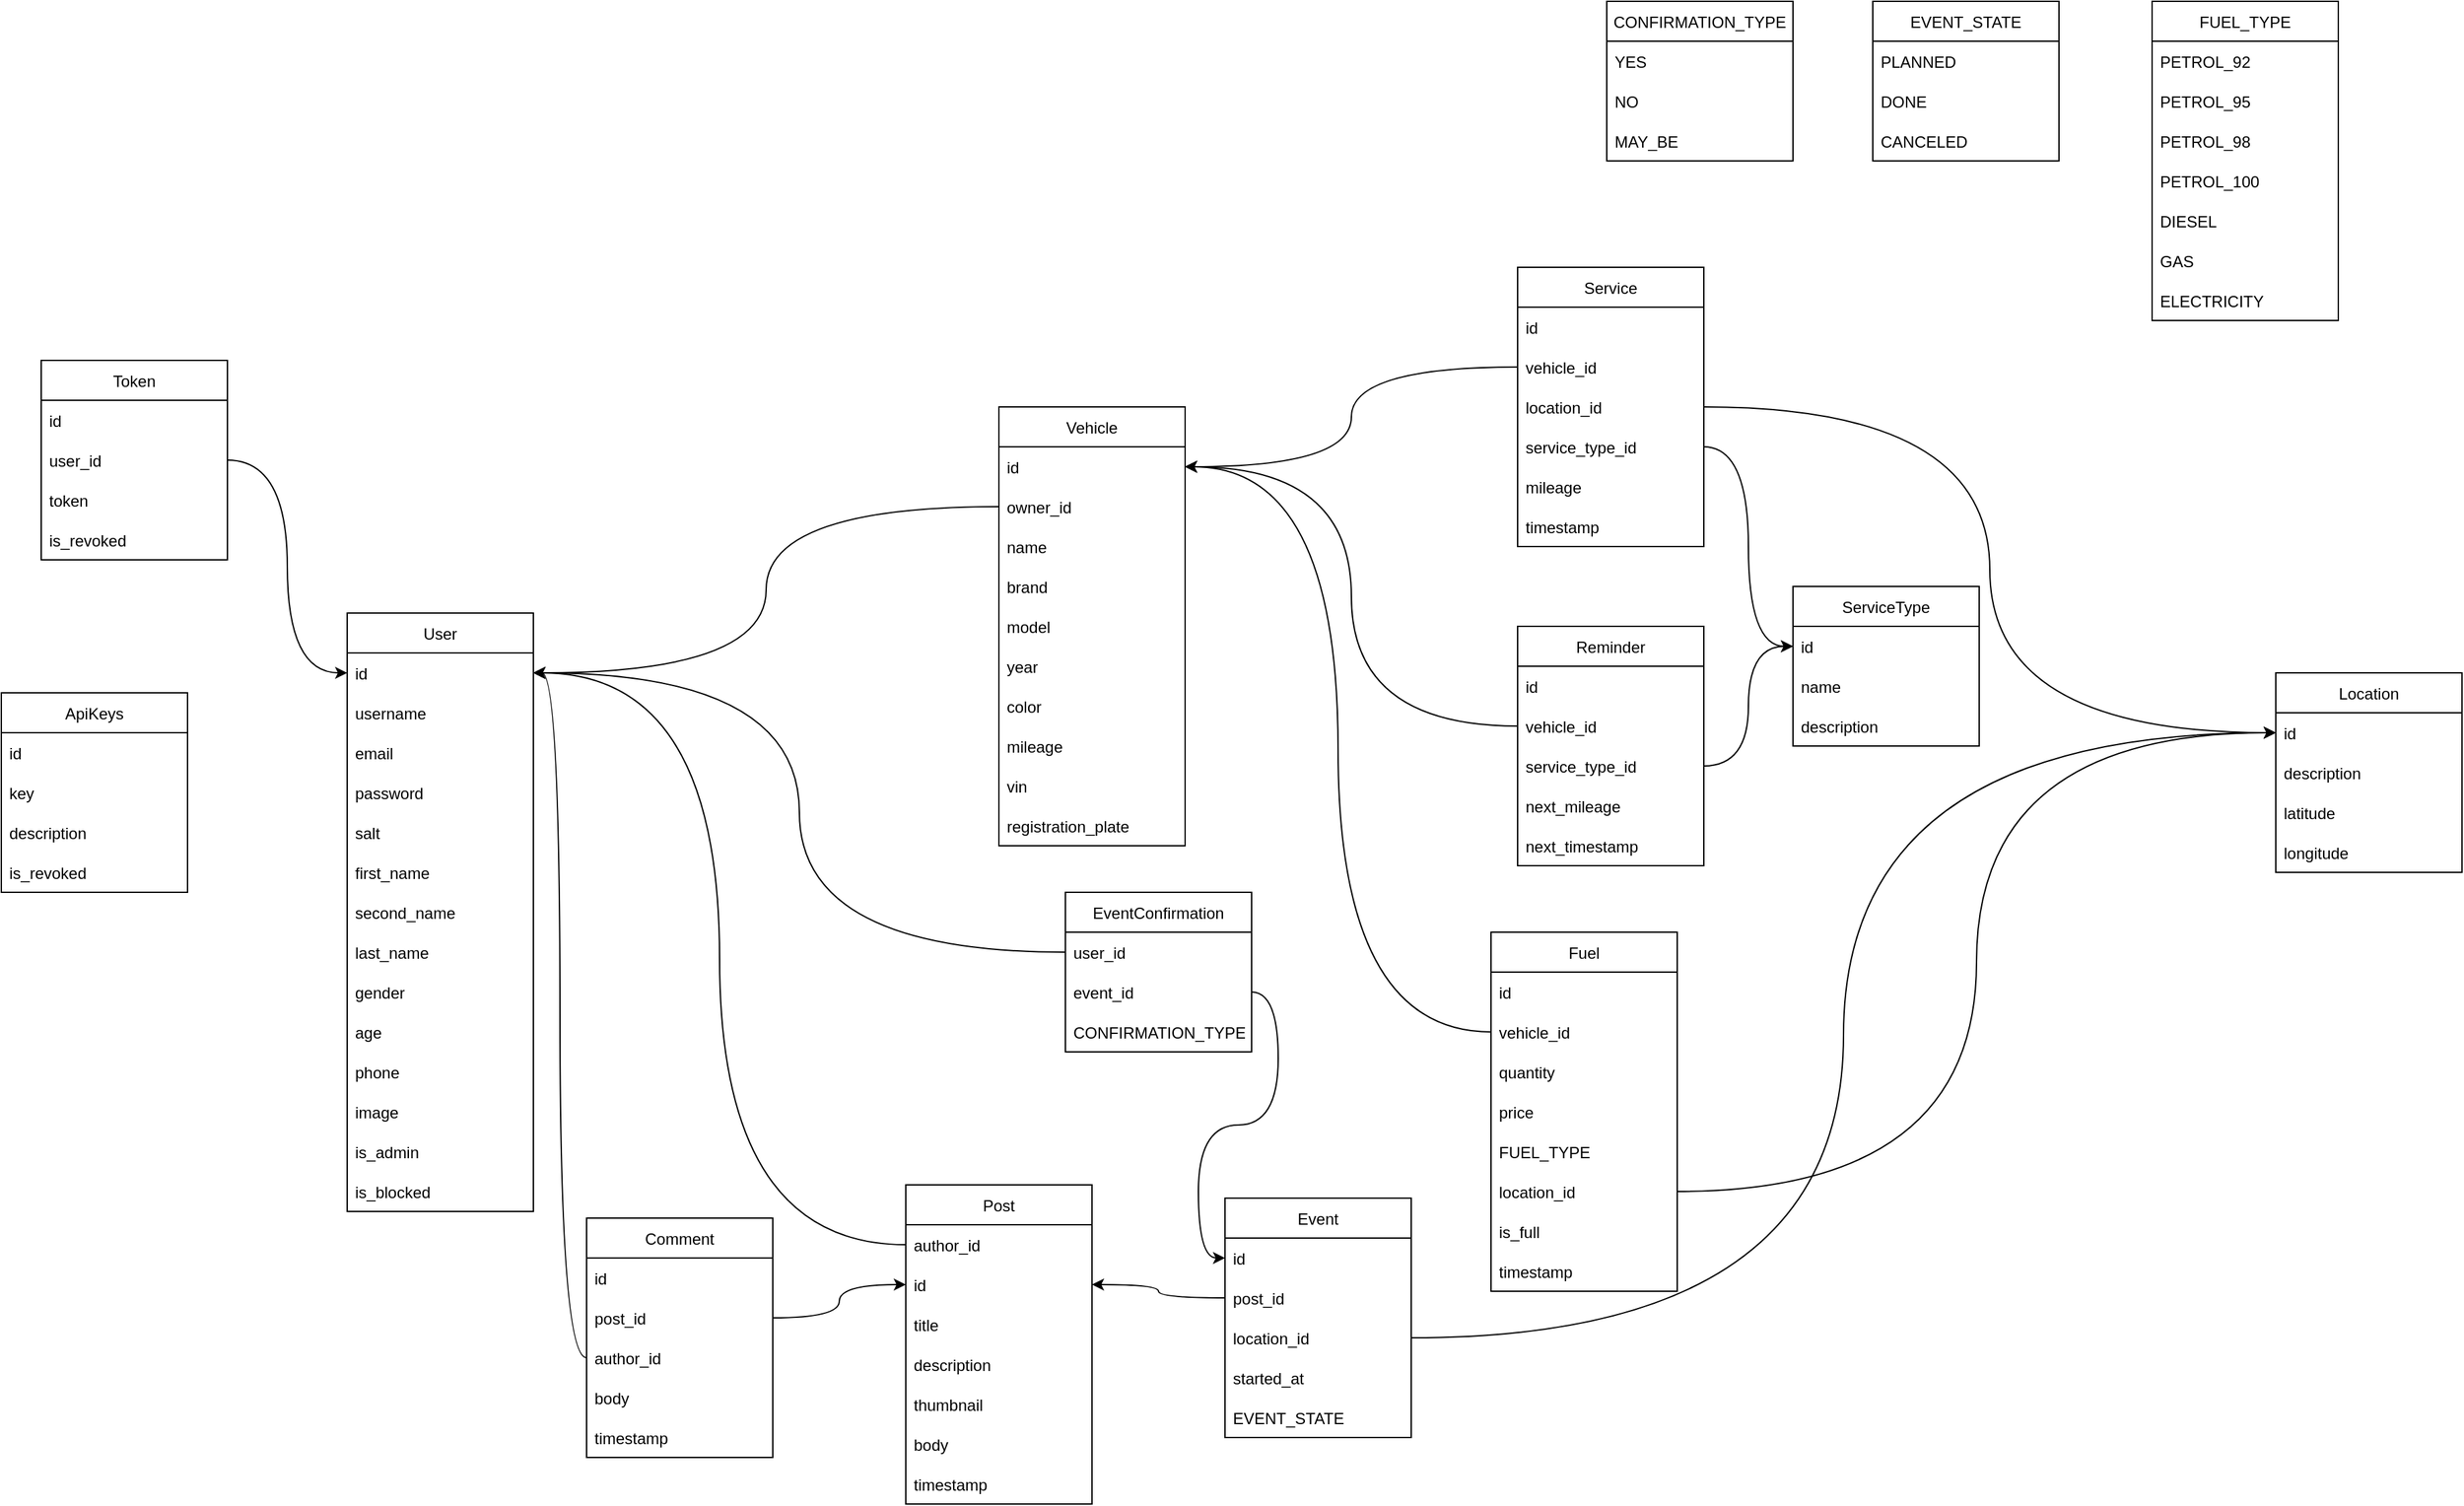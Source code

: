 <mxfile version="18.2.0" type="github" pages="2">
  <diagram id="uK7g2tgaJ2PW8TSzlvOo" name="Page-1">
    <mxGraphModel dx="2889" dy="1998" grid="1" gridSize="10" guides="1" tooltips="1" connect="1" arrows="1" fold="1" page="1" pageScale="1" pageWidth="827" pageHeight="1169" math="0" shadow="0">
      <root>
        <mxCell id="0" />
        <mxCell id="1" parent="0" />
        <mxCell id="NEuYlTEZo3UmeoKoH1Xz-3" value="User" style="swimlane;fontStyle=0;childLayout=stackLayout;horizontal=1;startSize=30;horizontalStack=0;resizeParent=1;resizeParentMax=0;resizeLast=0;collapsible=1;marginBottom=0;" parent="1" vertex="1">
          <mxGeometry x="-420" y="-140" width="140" height="450" as="geometry" />
        </mxCell>
        <mxCell id="NEuYlTEZo3UmeoKoH1Xz-30" value="id" style="text;strokeColor=none;fillColor=none;align=left;verticalAlign=middle;spacingLeft=4;spacingRight=4;overflow=hidden;points=[[0,0.5],[1,0.5]];portConstraint=eastwest;rotatable=0;" parent="NEuYlTEZo3UmeoKoH1Xz-3" vertex="1">
          <mxGeometry y="30" width="140" height="30" as="geometry" />
        </mxCell>
        <mxCell id="TGCersvps0wI7P_kgz-b-6" value="username" style="text;strokeColor=none;fillColor=none;align=left;verticalAlign=middle;spacingLeft=4;spacingRight=4;overflow=hidden;points=[[0,0.5],[1,0.5]];portConstraint=eastwest;rotatable=0;" parent="NEuYlTEZo3UmeoKoH1Xz-3" vertex="1">
          <mxGeometry y="60" width="140" height="30" as="geometry" />
        </mxCell>
        <mxCell id="NEuYlTEZo3UmeoKoH1Xz-17" value="email" style="text;strokeColor=none;fillColor=none;align=left;verticalAlign=middle;spacingLeft=4;spacingRight=4;overflow=hidden;points=[[0,0.5],[1,0.5]];portConstraint=eastwest;rotatable=0;" parent="NEuYlTEZo3UmeoKoH1Xz-3" vertex="1">
          <mxGeometry y="90" width="140" height="30" as="geometry" />
        </mxCell>
        <mxCell id="NEuYlTEZo3UmeoKoH1Xz-128" value="password" style="text;strokeColor=none;fillColor=none;align=left;verticalAlign=middle;spacingLeft=4;spacingRight=4;overflow=hidden;points=[[0,0.5],[1,0.5]];portConstraint=eastwest;rotatable=0;" parent="NEuYlTEZo3UmeoKoH1Xz-3" vertex="1">
          <mxGeometry y="120" width="140" height="30" as="geometry" />
        </mxCell>
        <mxCell id="quZGR94nTyC4VkamT6Ci-5" value="salt" style="text;strokeColor=none;fillColor=none;align=left;verticalAlign=middle;spacingLeft=4;spacingRight=4;overflow=hidden;points=[[0,0.5],[1,0.5]];portConstraint=eastwest;rotatable=0;" vertex="1" parent="NEuYlTEZo3UmeoKoH1Xz-3">
          <mxGeometry y="150" width="140" height="30" as="geometry" />
        </mxCell>
        <mxCell id="NEuYlTEZo3UmeoKoH1Xz-4" value="first_name" style="text;strokeColor=none;fillColor=none;align=left;verticalAlign=middle;spacingLeft=4;spacingRight=4;overflow=hidden;points=[[0,0.5],[1,0.5]];portConstraint=eastwest;rotatable=0;" parent="NEuYlTEZo3UmeoKoH1Xz-3" vertex="1">
          <mxGeometry y="180" width="140" height="30" as="geometry" />
        </mxCell>
        <mxCell id="NEuYlTEZo3UmeoKoH1Xz-5" value="second_name" style="text;strokeColor=none;fillColor=none;align=left;verticalAlign=middle;spacingLeft=4;spacingRight=4;overflow=hidden;points=[[0,0.5],[1,0.5]];portConstraint=eastwest;rotatable=0;" parent="NEuYlTEZo3UmeoKoH1Xz-3" vertex="1">
          <mxGeometry y="210" width="140" height="30" as="geometry" />
        </mxCell>
        <mxCell id="NEuYlTEZo3UmeoKoH1Xz-6" value="last_name" style="text;strokeColor=none;fillColor=none;align=left;verticalAlign=middle;spacingLeft=4;spacingRight=4;overflow=hidden;points=[[0,0.5],[1,0.5]];portConstraint=eastwest;rotatable=0;" parent="NEuYlTEZo3UmeoKoH1Xz-3" vertex="1">
          <mxGeometry y="240" width="140" height="30" as="geometry" />
        </mxCell>
        <mxCell id="NEuYlTEZo3UmeoKoH1Xz-16" value="gender" style="text;strokeColor=none;fillColor=none;align=left;verticalAlign=middle;spacingLeft=4;spacingRight=4;overflow=hidden;points=[[0,0.5],[1,0.5]];portConstraint=eastwest;rotatable=0;" parent="NEuYlTEZo3UmeoKoH1Xz-3" vertex="1">
          <mxGeometry y="270" width="140" height="30" as="geometry" />
        </mxCell>
        <mxCell id="NEuYlTEZo3UmeoKoH1Xz-127" value="age" style="text;strokeColor=none;fillColor=none;align=left;verticalAlign=middle;spacingLeft=4;spacingRight=4;overflow=hidden;points=[[0,0.5],[1,0.5]];portConstraint=eastwest;rotatable=0;" parent="NEuYlTEZo3UmeoKoH1Xz-3" vertex="1">
          <mxGeometry y="300" width="140" height="30" as="geometry" />
        </mxCell>
        <mxCell id="NEuYlTEZo3UmeoKoH1Xz-18" value="phone" style="text;strokeColor=none;fillColor=none;align=left;verticalAlign=middle;spacingLeft=4;spacingRight=4;overflow=hidden;points=[[0,0.5],[1,0.5]];portConstraint=eastwest;rotatable=0;" parent="NEuYlTEZo3UmeoKoH1Xz-3" vertex="1">
          <mxGeometry y="330" width="140" height="30" as="geometry" />
        </mxCell>
        <mxCell id="yuI9OfHvBGxMz21Xrfsf-1" value="image" style="text;strokeColor=none;fillColor=none;align=left;verticalAlign=middle;spacingLeft=4;spacingRight=4;overflow=hidden;points=[[0,0.5],[1,0.5]];portConstraint=eastwest;rotatable=0;" parent="NEuYlTEZo3UmeoKoH1Xz-3" vertex="1">
          <mxGeometry y="360" width="140" height="30" as="geometry" />
        </mxCell>
        <mxCell id="NEuYlTEZo3UmeoKoH1Xz-83" value="is_admin" style="text;strokeColor=none;fillColor=none;align=left;verticalAlign=middle;spacingLeft=4;spacingRight=4;overflow=hidden;points=[[0,0.5],[1,0.5]];portConstraint=eastwest;rotatable=0;" parent="NEuYlTEZo3UmeoKoH1Xz-3" vertex="1">
          <mxGeometry y="390" width="140" height="30" as="geometry" />
        </mxCell>
        <mxCell id="NEuYlTEZo3UmeoKoH1Xz-84" value="is_blocked" style="text;strokeColor=none;fillColor=none;align=left;verticalAlign=middle;spacingLeft=4;spacingRight=4;overflow=hidden;points=[[0,0.5],[1,0.5]];portConstraint=eastwest;rotatable=0;" parent="NEuYlTEZo3UmeoKoH1Xz-3" vertex="1">
          <mxGeometry y="420" width="140" height="30" as="geometry" />
        </mxCell>
        <mxCell id="NEuYlTEZo3UmeoKoH1Xz-7" value="Vehicle" style="swimlane;fontStyle=0;childLayout=stackLayout;horizontal=1;startSize=30;horizontalStack=0;resizeParent=1;resizeParentMax=0;resizeLast=0;collapsible=1;marginBottom=0;" parent="1" vertex="1">
          <mxGeometry x="70" y="-295" width="140" height="330" as="geometry" />
        </mxCell>
        <mxCell id="NEuYlTEZo3UmeoKoH1Xz-31" value="id" style="text;strokeColor=none;fillColor=none;align=left;verticalAlign=middle;spacingLeft=4;spacingRight=4;overflow=hidden;points=[[0,0.5],[1,0.5]];portConstraint=eastwest;rotatable=0;" parent="NEuYlTEZo3UmeoKoH1Xz-7" vertex="1">
          <mxGeometry y="30" width="140" height="30" as="geometry" />
        </mxCell>
        <mxCell id="NEuYlTEZo3UmeoKoH1Xz-8" value="owner_id" style="text;strokeColor=none;fillColor=none;align=left;verticalAlign=middle;spacingLeft=4;spacingRight=4;overflow=hidden;points=[[0,0.5],[1,0.5]];portConstraint=eastwest;rotatable=0;" parent="NEuYlTEZo3UmeoKoH1Xz-7" vertex="1">
          <mxGeometry y="60" width="140" height="30" as="geometry" />
        </mxCell>
        <mxCell id="quZGR94nTyC4VkamT6Ci-9" value="name" style="text;strokeColor=none;fillColor=none;align=left;verticalAlign=middle;spacingLeft=4;spacingRight=4;overflow=hidden;points=[[0,0.5],[1,0.5]];portConstraint=eastwest;rotatable=0;" vertex="1" parent="NEuYlTEZo3UmeoKoH1Xz-7">
          <mxGeometry y="90" width="140" height="30" as="geometry" />
        </mxCell>
        <mxCell id="NEuYlTEZo3UmeoKoH1Xz-9" value="brand" style="text;strokeColor=none;fillColor=none;align=left;verticalAlign=middle;spacingLeft=4;spacingRight=4;overflow=hidden;points=[[0,0.5],[1,0.5]];portConstraint=eastwest;rotatable=0;" parent="NEuYlTEZo3UmeoKoH1Xz-7" vertex="1">
          <mxGeometry y="120" width="140" height="30" as="geometry" />
        </mxCell>
        <mxCell id="NEuYlTEZo3UmeoKoH1Xz-10" value="model" style="text;strokeColor=none;fillColor=none;align=left;verticalAlign=middle;spacingLeft=4;spacingRight=4;overflow=hidden;points=[[0,0.5],[1,0.5]];portConstraint=eastwest;rotatable=0;" parent="NEuYlTEZo3UmeoKoH1Xz-7" vertex="1">
          <mxGeometry y="150" width="140" height="30" as="geometry" />
        </mxCell>
        <mxCell id="NEuYlTEZo3UmeoKoH1Xz-19" value="year" style="text;strokeColor=none;fillColor=none;align=left;verticalAlign=middle;spacingLeft=4;spacingRight=4;overflow=hidden;points=[[0,0.5],[1,0.5]];portConstraint=eastwest;rotatable=0;" parent="NEuYlTEZo3UmeoKoH1Xz-7" vertex="1">
          <mxGeometry y="180" width="140" height="30" as="geometry" />
        </mxCell>
        <mxCell id="NEuYlTEZo3UmeoKoH1Xz-20" value="color" style="text;strokeColor=none;fillColor=none;align=left;verticalAlign=middle;spacingLeft=4;spacingRight=4;overflow=hidden;points=[[0,0.5],[1,0.5]];portConstraint=eastwest;rotatable=0;" parent="NEuYlTEZo3UmeoKoH1Xz-7" vertex="1">
          <mxGeometry y="210" width="140" height="30" as="geometry" />
        </mxCell>
        <mxCell id="NEuYlTEZo3UmeoKoH1Xz-21" value="mileage" style="text;strokeColor=none;fillColor=none;align=left;verticalAlign=middle;spacingLeft=4;spacingRight=4;overflow=hidden;points=[[0,0.5],[1,0.5]];portConstraint=eastwest;rotatable=0;" parent="NEuYlTEZo3UmeoKoH1Xz-7" vertex="1">
          <mxGeometry y="240" width="140" height="30" as="geometry" />
        </mxCell>
        <mxCell id="quZGR94nTyC4VkamT6Ci-7" value="vin" style="text;strokeColor=none;fillColor=none;align=left;verticalAlign=middle;spacingLeft=4;spacingRight=4;overflow=hidden;points=[[0,0.5],[1,0.5]];portConstraint=eastwest;rotatable=0;" vertex="1" parent="NEuYlTEZo3UmeoKoH1Xz-7">
          <mxGeometry y="270" width="140" height="30" as="geometry" />
        </mxCell>
        <mxCell id="quZGR94nTyC4VkamT6Ci-8" value="registration_plate" style="text;strokeColor=none;fillColor=none;align=left;verticalAlign=middle;spacingLeft=4;spacingRight=4;overflow=hidden;points=[[0,0.5],[1,0.5]];portConstraint=eastwest;rotatable=0;" vertex="1" parent="NEuYlTEZo3UmeoKoH1Xz-7">
          <mxGeometry y="300" width="140" height="30" as="geometry" />
        </mxCell>
        <mxCell id="NEuYlTEZo3UmeoKoH1Xz-11" value="Service" style="swimlane;fontStyle=0;childLayout=stackLayout;horizontal=1;startSize=30;horizontalStack=0;resizeParent=1;resizeParentMax=0;resizeLast=0;collapsible=1;marginBottom=0;" parent="1" vertex="1">
          <mxGeometry x="460" y="-400" width="140" height="210" as="geometry" />
        </mxCell>
        <mxCell id="NEuYlTEZo3UmeoKoH1Xz-32" value="id" style="text;strokeColor=none;fillColor=none;align=left;verticalAlign=middle;spacingLeft=4;spacingRight=4;overflow=hidden;points=[[0,0.5],[1,0.5]];portConstraint=eastwest;rotatable=0;" parent="NEuYlTEZo3UmeoKoH1Xz-11" vertex="1">
          <mxGeometry y="30" width="140" height="30" as="geometry" />
        </mxCell>
        <mxCell id="NEuYlTEZo3UmeoKoH1Xz-12" value="vehicle_id" style="text;strokeColor=none;fillColor=none;align=left;verticalAlign=middle;spacingLeft=4;spacingRight=4;overflow=hidden;points=[[0,0.5],[1,0.5]];portConstraint=eastwest;rotatable=0;" parent="NEuYlTEZo3UmeoKoH1Xz-11" vertex="1">
          <mxGeometry y="60" width="140" height="30" as="geometry" />
        </mxCell>
        <mxCell id="NEuYlTEZo3UmeoKoH1Xz-42" value="location_id" style="text;strokeColor=none;fillColor=none;align=left;verticalAlign=middle;spacingLeft=4;spacingRight=4;overflow=hidden;points=[[0,0.5],[1,0.5]];portConstraint=eastwest;rotatable=0;" parent="NEuYlTEZo3UmeoKoH1Xz-11" vertex="1">
          <mxGeometry y="90" width="140" height="30" as="geometry" />
        </mxCell>
        <mxCell id="NEuYlTEZo3UmeoKoH1Xz-13" value="service_type_id" style="text;strokeColor=none;fillColor=none;align=left;verticalAlign=middle;spacingLeft=4;spacingRight=4;overflow=hidden;points=[[0,0.5],[1,0.5]];portConstraint=eastwest;rotatable=0;" parent="NEuYlTEZo3UmeoKoH1Xz-11" vertex="1">
          <mxGeometry y="120" width="140" height="30" as="geometry" />
        </mxCell>
        <mxCell id="NEuYlTEZo3UmeoKoH1Xz-23" value="mileage" style="text;strokeColor=none;fillColor=none;align=left;verticalAlign=middle;spacingLeft=4;spacingRight=4;overflow=hidden;points=[[0,0.5],[1,0.5]];portConstraint=eastwest;rotatable=0;" parent="NEuYlTEZo3UmeoKoH1Xz-11" vertex="1">
          <mxGeometry y="150" width="140" height="30" as="geometry" />
        </mxCell>
        <mxCell id="NEuYlTEZo3UmeoKoH1Xz-25" value="timestamp" style="text;strokeColor=none;fillColor=none;align=left;verticalAlign=middle;spacingLeft=4;spacingRight=4;overflow=hidden;points=[[0,0.5],[1,0.5]];portConstraint=eastwest;rotatable=0;" parent="NEuYlTEZo3UmeoKoH1Xz-11" vertex="1">
          <mxGeometry y="180" width="140" height="30" as="geometry" />
        </mxCell>
        <mxCell id="NEuYlTEZo3UmeoKoH1Xz-24" style="edgeStyle=orthogonalEdgeStyle;rounded=0;orthogonalLoop=1;jettySize=auto;html=1;exitX=0;exitY=0.5;exitDx=0;exitDy=0;entryX=1;entryY=0.5;entryDx=0;entryDy=0;curved=1;" parent="1" source="NEuYlTEZo3UmeoKoH1Xz-12" target="NEuYlTEZo3UmeoKoH1Xz-31" edge="1">
          <mxGeometry relative="1" as="geometry" />
        </mxCell>
        <mxCell id="NEuYlTEZo3UmeoKoH1Xz-26" value="Reminder" style="swimlane;fontStyle=0;childLayout=stackLayout;horizontal=1;startSize=30;horizontalStack=0;resizeParent=1;resizeParentMax=0;resizeLast=0;collapsible=1;marginBottom=0;" parent="1" vertex="1">
          <mxGeometry x="460" y="-130" width="140" height="180" as="geometry" />
        </mxCell>
        <mxCell id="NEuYlTEZo3UmeoKoH1Xz-33" value="id" style="text;strokeColor=none;fillColor=none;align=left;verticalAlign=middle;spacingLeft=4;spacingRight=4;overflow=hidden;points=[[0,0.5],[1,0.5]];portConstraint=eastwest;rotatable=0;" parent="NEuYlTEZo3UmeoKoH1Xz-26" vertex="1">
          <mxGeometry y="30" width="140" height="30" as="geometry" />
        </mxCell>
        <mxCell id="NEuYlTEZo3UmeoKoH1Xz-27" value="vehicle_id" style="text;strokeColor=none;fillColor=none;align=left;verticalAlign=middle;spacingLeft=4;spacingRight=4;overflow=hidden;points=[[0,0.5],[1,0.5]];portConstraint=eastwest;rotatable=0;" parent="NEuYlTEZo3UmeoKoH1Xz-26" vertex="1">
          <mxGeometry y="60" width="140" height="30" as="geometry" />
        </mxCell>
        <mxCell id="NEuYlTEZo3UmeoKoH1Xz-28" value="service_type_id" style="text;strokeColor=none;fillColor=none;align=left;verticalAlign=middle;spacingLeft=4;spacingRight=4;overflow=hidden;points=[[0,0.5],[1,0.5]];portConstraint=eastwest;rotatable=0;" parent="NEuYlTEZo3UmeoKoH1Xz-26" vertex="1">
          <mxGeometry y="90" width="140" height="30" as="geometry" />
        </mxCell>
        <mxCell id="NEuYlTEZo3UmeoKoH1Xz-29" value="next_mileage" style="text;strokeColor=none;fillColor=none;align=left;verticalAlign=middle;spacingLeft=4;spacingRight=4;overflow=hidden;points=[[0,0.5],[1,0.5]];portConstraint=eastwest;rotatable=0;" parent="NEuYlTEZo3UmeoKoH1Xz-26" vertex="1">
          <mxGeometry y="120" width="140" height="30" as="geometry" />
        </mxCell>
        <mxCell id="NEuYlTEZo3UmeoKoH1Xz-35" value="next_timestamp" style="text;strokeColor=none;fillColor=none;align=left;verticalAlign=middle;spacingLeft=4;spacingRight=4;overflow=hidden;points=[[0,0.5],[1,0.5]];portConstraint=eastwest;rotatable=0;" parent="NEuYlTEZo3UmeoKoH1Xz-26" vertex="1">
          <mxGeometry y="150" width="140" height="30" as="geometry" />
        </mxCell>
        <mxCell id="NEuYlTEZo3UmeoKoH1Xz-34" style="edgeStyle=orthogonalEdgeStyle;rounded=0;orthogonalLoop=1;jettySize=auto;html=1;exitX=0;exitY=0.5;exitDx=0;exitDy=0;entryX=1;entryY=0.5;entryDx=0;entryDy=0;curved=1;" parent="1" source="NEuYlTEZo3UmeoKoH1Xz-27" target="NEuYlTEZo3UmeoKoH1Xz-31" edge="1">
          <mxGeometry relative="1" as="geometry" />
        </mxCell>
        <mxCell id="NEuYlTEZo3UmeoKoH1Xz-36" value="ServiceType" style="swimlane;fontStyle=0;childLayout=stackLayout;horizontal=1;startSize=30;horizontalStack=0;resizeParent=1;resizeParentMax=0;resizeLast=0;collapsible=1;marginBottom=0;" parent="1" vertex="1">
          <mxGeometry x="667" y="-160" width="140" height="120" as="geometry" />
        </mxCell>
        <mxCell id="NEuYlTEZo3UmeoKoH1Xz-37" value="id" style="text;strokeColor=none;fillColor=none;align=left;verticalAlign=middle;spacingLeft=4;spacingRight=4;overflow=hidden;points=[[0,0.5],[1,0.5]];portConstraint=eastwest;rotatable=0;" parent="NEuYlTEZo3UmeoKoH1Xz-36" vertex="1">
          <mxGeometry y="30" width="140" height="30" as="geometry" />
        </mxCell>
        <mxCell id="NEuYlTEZo3UmeoKoH1Xz-38" value="name" style="text;strokeColor=none;fillColor=none;align=left;verticalAlign=middle;spacingLeft=4;spacingRight=4;overflow=hidden;points=[[0,0.5],[1,0.5]];portConstraint=eastwest;rotatable=0;" parent="NEuYlTEZo3UmeoKoH1Xz-36" vertex="1">
          <mxGeometry y="60" width="140" height="30" as="geometry" />
        </mxCell>
        <mxCell id="NEuYlTEZo3UmeoKoH1Xz-39" value="description" style="text;strokeColor=none;fillColor=none;align=left;verticalAlign=middle;spacingLeft=4;spacingRight=4;overflow=hidden;points=[[0,0.5],[1,0.5]];portConstraint=eastwest;rotatable=0;" parent="NEuYlTEZo3UmeoKoH1Xz-36" vertex="1">
          <mxGeometry y="90" width="140" height="30" as="geometry" />
        </mxCell>
        <mxCell id="NEuYlTEZo3UmeoKoH1Xz-40" style="edgeStyle=orthogonalEdgeStyle;rounded=0;orthogonalLoop=1;jettySize=auto;html=1;exitX=1;exitY=0.5;exitDx=0;exitDy=0;entryX=0;entryY=0.5;entryDx=0;entryDy=0;curved=1;" parent="1" source="NEuYlTEZo3UmeoKoH1Xz-13" target="NEuYlTEZo3UmeoKoH1Xz-37" edge="1">
          <mxGeometry relative="1" as="geometry" />
        </mxCell>
        <mxCell id="NEuYlTEZo3UmeoKoH1Xz-41" style="edgeStyle=orthogonalEdgeStyle;rounded=0;orthogonalLoop=1;jettySize=auto;html=1;exitX=1;exitY=0.5;exitDx=0;exitDy=0;entryX=0;entryY=0.5;entryDx=0;entryDy=0;curved=1;" parent="1" source="NEuYlTEZo3UmeoKoH1Xz-28" target="NEuYlTEZo3UmeoKoH1Xz-37" edge="1">
          <mxGeometry relative="1" as="geometry" />
        </mxCell>
        <mxCell id="NEuYlTEZo3UmeoKoH1Xz-43" value="Location" style="swimlane;fontStyle=0;childLayout=stackLayout;horizontal=1;startSize=30;horizontalStack=0;resizeParent=1;resizeParentMax=0;resizeLast=0;collapsible=1;marginBottom=0;" parent="1" vertex="1">
          <mxGeometry x="1030" y="-95" width="140" height="150" as="geometry" />
        </mxCell>
        <mxCell id="NEuYlTEZo3UmeoKoH1Xz-44" value="id" style="text;strokeColor=none;fillColor=none;align=left;verticalAlign=middle;spacingLeft=4;spacingRight=4;overflow=hidden;points=[[0,0.5],[1,0.5]];portConstraint=eastwest;rotatable=0;" parent="NEuYlTEZo3UmeoKoH1Xz-43" vertex="1">
          <mxGeometry y="30" width="140" height="30" as="geometry" />
        </mxCell>
        <mxCell id="NEuYlTEZo3UmeoKoH1Xz-46" value="description" style="text;strokeColor=none;fillColor=none;align=left;verticalAlign=middle;spacingLeft=4;spacingRight=4;overflow=hidden;points=[[0,0.5],[1,0.5]];portConstraint=eastwest;rotatable=0;" parent="NEuYlTEZo3UmeoKoH1Xz-43" vertex="1">
          <mxGeometry y="60" width="140" height="30" as="geometry" />
        </mxCell>
        <mxCell id="NEuYlTEZo3UmeoKoH1Xz-48" value="latitude" style="text;strokeColor=none;fillColor=none;align=left;verticalAlign=middle;spacingLeft=4;spacingRight=4;overflow=hidden;points=[[0,0.5],[1,0.5]];portConstraint=eastwest;rotatable=0;" parent="NEuYlTEZo3UmeoKoH1Xz-43" vertex="1">
          <mxGeometry y="90" width="140" height="30" as="geometry" />
        </mxCell>
        <mxCell id="NEuYlTEZo3UmeoKoH1Xz-49" value="longitude" style="text;strokeColor=none;fillColor=none;align=left;verticalAlign=middle;spacingLeft=4;spacingRight=4;overflow=hidden;points=[[0,0.5],[1,0.5]];portConstraint=eastwest;rotatable=0;" parent="NEuYlTEZo3UmeoKoH1Xz-43" vertex="1">
          <mxGeometry y="120" width="140" height="30" as="geometry" />
        </mxCell>
        <mxCell id="NEuYlTEZo3UmeoKoH1Xz-59" value="Event" style="swimlane;fontStyle=0;childLayout=stackLayout;horizontal=1;startSize=30;horizontalStack=0;resizeParent=1;resizeParentMax=0;resizeLast=0;collapsible=1;marginBottom=0;" parent="1" vertex="1">
          <mxGeometry x="240" y="300" width="140" height="180" as="geometry" />
        </mxCell>
        <mxCell id="NEuYlTEZo3UmeoKoH1Xz-60" value="id" style="text;strokeColor=none;fillColor=none;align=left;verticalAlign=middle;spacingLeft=4;spacingRight=4;overflow=hidden;points=[[0,0.5],[1,0.5]];portConstraint=eastwest;rotatable=0;" parent="NEuYlTEZo3UmeoKoH1Xz-59" vertex="1">
          <mxGeometry y="30" width="140" height="30" as="geometry" />
        </mxCell>
        <mxCell id="quZGR94nTyC4VkamT6Ci-2" value="post_id" style="text;strokeColor=none;fillColor=none;align=left;verticalAlign=middle;spacingLeft=4;spacingRight=4;overflow=hidden;points=[[0,0.5],[1,0.5]];portConstraint=eastwest;rotatable=0;" vertex="1" parent="NEuYlTEZo3UmeoKoH1Xz-59">
          <mxGeometry y="60" width="140" height="30" as="geometry" />
        </mxCell>
        <mxCell id="NEuYlTEZo3UmeoKoH1Xz-86" value="location_id" style="text;strokeColor=none;fillColor=none;align=left;verticalAlign=middle;spacingLeft=4;spacingRight=4;overflow=hidden;points=[[0,0.5],[1,0.5]];portConstraint=eastwest;rotatable=0;" parent="NEuYlTEZo3UmeoKoH1Xz-59" vertex="1">
          <mxGeometry y="90" width="140" height="30" as="geometry" />
        </mxCell>
        <mxCell id="quZGR94nTyC4VkamT6Ci-6" value="started_at" style="text;strokeColor=none;fillColor=none;align=left;verticalAlign=middle;spacingLeft=4;spacingRight=4;overflow=hidden;points=[[0,0.5],[1,0.5]];portConstraint=eastwest;rotatable=0;" vertex="1" parent="NEuYlTEZo3UmeoKoH1Xz-59">
          <mxGeometry y="120" width="140" height="30" as="geometry" />
        </mxCell>
        <mxCell id="NEuYlTEZo3UmeoKoH1Xz-98" value="EVENT_STATE" style="text;strokeColor=none;fillColor=none;align=left;verticalAlign=middle;spacingLeft=4;spacingRight=4;overflow=hidden;points=[[0,0.5],[1,0.5]];portConstraint=eastwest;rotatable=0;" parent="NEuYlTEZo3UmeoKoH1Xz-59" vertex="1">
          <mxGeometry y="150" width="140" height="30" as="geometry" />
        </mxCell>
        <mxCell id="NEuYlTEZo3UmeoKoH1Xz-70" value="Comment" style="swimlane;fontStyle=0;childLayout=stackLayout;horizontal=1;startSize=30;horizontalStack=0;resizeParent=1;resizeParentMax=0;resizeLast=0;collapsible=1;marginBottom=0;" parent="1" vertex="1">
          <mxGeometry x="-240" y="315" width="140" height="180" as="geometry" />
        </mxCell>
        <mxCell id="NEuYlTEZo3UmeoKoH1Xz-71" value="id" style="text;strokeColor=none;fillColor=none;align=left;verticalAlign=middle;spacingLeft=4;spacingRight=4;overflow=hidden;points=[[0,0.5],[1,0.5]];portConstraint=eastwest;rotatable=0;" parent="NEuYlTEZo3UmeoKoH1Xz-70" vertex="1">
          <mxGeometry y="30" width="140" height="30" as="geometry" />
        </mxCell>
        <mxCell id="NEuYlTEZo3UmeoKoH1Xz-73" value="post_id" style="text;strokeColor=none;fillColor=none;align=left;verticalAlign=middle;spacingLeft=4;spacingRight=4;overflow=hidden;points=[[0,0.5],[1,0.5]];portConstraint=eastwest;rotatable=0;" parent="NEuYlTEZo3UmeoKoH1Xz-70" vertex="1">
          <mxGeometry y="60" width="140" height="30" as="geometry" />
        </mxCell>
        <mxCell id="NEuYlTEZo3UmeoKoH1Xz-72" value="author_id" style="text;strokeColor=none;fillColor=none;align=left;verticalAlign=middle;spacingLeft=4;spacingRight=4;overflow=hidden;points=[[0,0.5],[1,0.5]];portConstraint=eastwest;rotatable=0;" parent="NEuYlTEZo3UmeoKoH1Xz-70" vertex="1">
          <mxGeometry y="90" width="140" height="30" as="geometry" />
        </mxCell>
        <mxCell id="NEuYlTEZo3UmeoKoH1Xz-74" value="body" style="text;strokeColor=none;fillColor=none;align=left;verticalAlign=middle;spacingLeft=4;spacingRight=4;overflow=hidden;points=[[0,0.5],[1,0.5]];portConstraint=eastwest;rotatable=0;" parent="NEuYlTEZo3UmeoKoH1Xz-70" vertex="1">
          <mxGeometry y="120" width="140" height="30" as="geometry" />
        </mxCell>
        <mxCell id="NEuYlTEZo3UmeoKoH1Xz-75" value="timestamp" style="text;strokeColor=none;fillColor=none;align=left;verticalAlign=middle;spacingLeft=4;spacingRight=4;overflow=hidden;points=[[0,0.5],[1,0.5]];portConstraint=eastwest;rotatable=0;" parent="NEuYlTEZo3UmeoKoH1Xz-70" vertex="1">
          <mxGeometry y="150" width="140" height="30" as="geometry" />
        </mxCell>
        <mxCell id="NEuYlTEZo3UmeoKoH1Xz-51" value="Post" style="swimlane;fontStyle=0;childLayout=stackLayout;horizontal=1;startSize=30;horizontalStack=0;resizeParent=1;resizeParentMax=0;resizeLast=0;collapsible=1;marginBottom=0;" parent="1" vertex="1">
          <mxGeometry y="290" width="140" height="240" as="geometry" />
        </mxCell>
        <mxCell id="NEuYlTEZo3UmeoKoH1Xz-53" value="author_id" style="text;strokeColor=none;fillColor=none;align=left;verticalAlign=middle;spacingLeft=4;spacingRight=4;overflow=hidden;points=[[0,0.5],[1,0.5]];portConstraint=eastwest;rotatable=0;" parent="NEuYlTEZo3UmeoKoH1Xz-51" vertex="1">
          <mxGeometry y="30" width="140" height="30" as="geometry" />
        </mxCell>
        <mxCell id="NEuYlTEZo3UmeoKoH1Xz-52" value="id" style="text;strokeColor=none;fillColor=none;align=left;verticalAlign=middle;spacingLeft=4;spacingRight=4;overflow=hidden;points=[[0,0.5],[1,0.5]];portConstraint=eastwest;rotatable=0;" parent="NEuYlTEZo3UmeoKoH1Xz-51" vertex="1">
          <mxGeometry y="60" width="140" height="30" as="geometry" />
        </mxCell>
        <mxCell id="NEuYlTEZo3UmeoKoH1Xz-54" value="title" style="text;strokeColor=none;fillColor=none;align=left;verticalAlign=middle;spacingLeft=4;spacingRight=4;overflow=hidden;points=[[0,0.5],[1,0.5]];portConstraint=eastwest;rotatable=0;" parent="NEuYlTEZo3UmeoKoH1Xz-51" vertex="1">
          <mxGeometry y="90" width="140" height="30" as="geometry" />
        </mxCell>
        <mxCell id="NEuYlTEZo3UmeoKoH1Xz-55" value="description" style="text;strokeColor=none;fillColor=none;align=left;verticalAlign=middle;spacingLeft=4;spacingRight=4;overflow=hidden;points=[[0,0.5],[1,0.5]];portConstraint=eastwest;rotatable=0;" parent="NEuYlTEZo3UmeoKoH1Xz-51" vertex="1">
          <mxGeometry y="120" width="140" height="30" as="geometry" />
        </mxCell>
        <mxCell id="NEuYlTEZo3UmeoKoH1Xz-56" value="thumbnail" style="text;strokeColor=none;fillColor=none;align=left;verticalAlign=middle;spacingLeft=4;spacingRight=4;overflow=hidden;points=[[0,0.5],[1,0.5]];portConstraint=eastwest;rotatable=0;" parent="NEuYlTEZo3UmeoKoH1Xz-51" vertex="1">
          <mxGeometry y="150" width="140" height="30" as="geometry" />
        </mxCell>
        <mxCell id="NEuYlTEZo3UmeoKoH1Xz-66" value="body" style="text;strokeColor=none;fillColor=none;align=left;verticalAlign=middle;spacingLeft=4;spacingRight=4;overflow=hidden;points=[[0,0.5],[1,0.5]];portConstraint=eastwest;rotatable=0;" parent="NEuYlTEZo3UmeoKoH1Xz-51" vertex="1">
          <mxGeometry y="180" width="140" height="30" as="geometry" />
        </mxCell>
        <mxCell id="NEuYlTEZo3UmeoKoH1Xz-57" value="timestamp" style="text;strokeColor=none;fillColor=none;align=left;verticalAlign=middle;spacingLeft=4;spacingRight=4;overflow=hidden;points=[[0,0.5],[1,0.5]];portConstraint=eastwest;rotatable=0;" parent="NEuYlTEZo3UmeoKoH1Xz-51" vertex="1">
          <mxGeometry y="210" width="140" height="30" as="geometry" />
        </mxCell>
        <mxCell id="NEuYlTEZo3UmeoKoH1Xz-80" style="edgeStyle=orthogonalEdgeStyle;rounded=0;orthogonalLoop=1;jettySize=auto;html=1;exitX=0;exitY=0.5;exitDx=0;exitDy=0;entryX=1;entryY=0.5;entryDx=0;entryDy=0;curved=1;" parent="1" source="NEuYlTEZo3UmeoKoH1Xz-72" target="NEuYlTEZo3UmeoKoH1Xz-30" edge="1">
          <mxGeometry relative="1" as="geometry" />
        </mxCell>
        <mxCell id="NEuYlTEZo3UmeoKoH1Xz-82" style="edgeStyle=orthogonalEdgeStyle;rounded=0;orthogonalLoop=1;jettySize=auto;html=1;curved=1;" parent="1" source="NEuYlTEZo3UmeoKoH1Xz-73" target="NEuYlTEZo3UmeoKoH1Xz-52" edge="1">
          <mxGeometry relative="1" as="geometry" />
        </mxCell>
        <mxCell id="NEuYlTEZo3UmeoKoH1Xz-88" style="edgeStyle=orthogonalEdgeStyle;rounded=0;orthogonalLoop=1;jettySize=auto;html=1;curved=1;" parent="1" source="NEuYlTEZo3UmeoKoH1Xz-86" target="NEuYlTEZo3UmeoKoH1Xz-44" edge="1">
          <mxGeometry relative="1" as="geometry" />
        </mxCell>
        <mxCell id="NEuYlTEZo3UmeoKoH1Xz-89" style="edgeStyle=orthogonalEdgeStyle;rounded=0;orthogonalLoop=1;jettySize=auto;html=1;exitX=1;exitY=0.5;exitDx=0;exitDy=0;curved=1;" parent="1" source="NEuYlTEZo3UmeoKoH1Xz-42" target="NEuYlTEZo3UmeoKoH1Xz-44" edge="1">
          <mxGeometry relative="1" as="geometry" />
        </mxCell>
        <mxCell id="NEuYlTEZo3UmeoKoH1Xz-91" value="EventConfirmation" style="swimlane;fontStyle=0;childLayout=stackLayout;horizontal=1;startSize=30;horizontalStack=0;resizeParent=1;resizeParentMax=0;resizeLast=0;collapsible=1;marginBottom=0;" parent="1" vertex="1">
          <mxGeometry x="120" y="70" width="140" height="120" as="geometry" />
        </mxCell>
        <mxCell id="NEuYlTEZo3UmeoKoH1Xz-93" value="user_id" style="text;strokeColor=none;fillColor=none;align=left;verticalAlign=middle;spacingLeft=4;spacingRight=4;overflow=hidden;points=[[0,0.5],[1,0.5]];portConstraint=eastwest;rotatable=0;" parent="NEuYlTEZo3UmeoKoH1Xz-91" vertex="1">
          <mxGeometry y="30" width="140" height="30" as="geometry" />
        </mxCell>
        <mxCell id="NEuYlTEZo3UmeoKoH1Xz-92" value="event_id" style="text;strokeColor=none;fillColor=none;align=left;verticalAlign=middle;spacingLeft=4;spacingRight=4;overflow=hidden;points=[[0,0.5],[1,0.5]];portConstraint=eastwest;rotatable=0;" parent="NEuYlTEZo3UmeoKoH1Xz-91" vertex="1">
          <mxGeometry y="60" width="140" height="30" as="geometry" />
        </mxCell>
        <mxCell id="NEuYlTEZo3UmeoKoH1Xz-94" value="CONFIRMATION_TYPE" style="text;strokeColor=none;fillColor=none;align=left;verticalAlign=middle;spacingLeft=4;spacingRight=4;overflow=hidden;points=[[0,0.5],[1,0.5]];portConstraint=eastwest;rotatable=0;" parent="NEuYlTEZo3UmeoKoH1Xz-91" vertex="1">
          <mxGeometry y="90" width="140" height="30" as="geometry" />
        </mxCell>
        <mxCell id="NEuYlTEZo3UmeoKoH1Xz-97" style="edgeStyle=orthogonalEdgeStyle;rounded=0;orthogonalLoop=1;jettySize=auto;html=1;curved=1;" parent="1" source="NEuYlTEZo3UmeoKoH1Xz-93" target="NEuYlTEZo3UmeoKoH1Xz-30" edge="1">
          <mxGeometry relative="1" as="geometry" />
        </mxCell>
        <mxCell id="NEuYlTEZo3UmeoKoH1Xz-99" value="CONFIRMATION_TYPE" style="swimlane;fontStyle=0;childLayout=stackLayout;horizontal=1;startSize=30;horizontalStack=0;resizeParent=1;resizeParentMax=0;resizeLast=0;collapsible=1;marginBottom=0;" parent="1" vertex="1">
          <mxGeometry x="527" y="-600" width="140" height="120" as="geometry" />
        </mxCell>
        <mxCell id="NEuYlTEZo3UmeoKoH1Xz-100" value="YES" style="text;strokeColor=none;fillColor=none;align=left;verticalAlign=middle;spacingLeft=4;spacingRight=4;overflow=hidden;points=[[0,0.5],[1,0.5]];portConstraint=eastwest;rotatable=0;" parent="NEuYlTEZo3UmeoKoH1Xz-99" vertex="1">
          <mxGeometry y="30" width="140" height="30" as="geometry" />
        </mxCell>
        <mxCell id="NEuYlTEZo3UmeoKoH1Xz-101" value="NO" style="text;strokeColor=none;fillColor=none;align=left;verticalAlign=middle;spacingLeft=4;spacingRight=4;overflow=hidden;points=[[0,0.5],[1,0.5]];portConstraint=eastwest;rotatable=0;" parent="NEuYlTEZo3UmeoKoH1Xz-99" vertex="1">
          <mxGeometry y="60" width="140" height="30" as="geometry" />
        </mxCell>
        <mxCell id="NEuYlTEZo3UmeoKoH1Xz-102" value="MAY_BE" style="text;strokeColor=none;fillColor=none;align=left;verticalAlign=middle;spacingLeft=4;spacingRight=4;overflow=hidden;points=[[0,0.5],[1,0.5]];portConstraint=eastwest;rotatable=0;" parent="NEuYlTEZo3UmeoKoH1Xz-99" vertex="1">
          <mxGeometry y="90" width="140" height="30" as="geometry" />
        </mxCell>
        <mxCell id="NEuYlTEZo3UmeoKoH1Xz-103" value="EVENT_STATE" style="swimlane;fontStyle=0;childLayout=stackLayout;horizontal=1;startSize=30;horizontalStack=0;resizeParent=1;resizeParentMax=0;resizeLast=0;collapsible=1;marginBottom=0;" parent="1" vertex="1">
          <mxGeometry x="727" y="-600" width="140" height="120" as="geometry" />
        </mxCell>
        <mxCell id="NEuYlTEZo3UmeoKoH1Xz-104" value="PLANNED" style="text;strokeColor=none;fillColor=none;align=left;verticalAlign=middle;spacingLeft=4;spacingRight=4;overflow=hidden;points=[[0,0.5],[1,0.5]];portConstraint=eastwest;rotatable=0;" parent="NEuYlTEZo3UmeoKoH1Xz-103" vertex="1">
          <mxGeometry y="30" width="140" height="30" as="geometry" />
        </mxCell>
        <mxCell id="NEuYlTEZo3UmeoKoH1Xz-105" value="DONE" style="text;strokeColor=none;fillColor=none;align=left;verticalAlign=middle;spacingLeft=4;spacingRight=4;overflow=hidden;points=[[0,0.5],[1,0.5]];portConstraint=eastwest;rotatable=0;" parent="NEuYlTEZo3UmeoKoH1Xz-103" vertex="1">
          <mxGeometry y="60" width="140" height="30" as="geometry" />
        </mxCell>
        <mxCell id="NEuYlTEZo3UmeoKoH1Xz-106" value="CANCELED" style="text;strokeColor=none;fillColor=none;align=left;verticalAlign=middle;spacingLeft=4;spacingRight=4;overflow=hidden;points=[[0,0.5],[1,0.5]];portConstraint=eastwest;rotatable=0;" parent="NEuYlTEZo3UmeoKoH1Xz-103" vertex="1">
          <mxGeometry y="90" width="140" height="30" as="geometry" />
        </mxCell>
        <mxCell id="NEuYlTEZo3UmeoKoH1Xz-107" value="Fuel" style="swimlane;fontStyle=0;childLayout=stackLayout;horizontal=1;startSize=30;horizontalStack=0;resizeParent=1;resizeParentMax=0;resizeLast=0;collapsible=1;marginBottom=0;" parent="1" vertex="1">
          <mxGeometry x="440" y="100" width="140" height="270" as="geometry" />
        </mxCell>
        <mxCell id="NEuYlTEZo3UmeoKoH1Xz-108" value="id" style="text;strokeColor=none;fillColor=none;align=left;verticalAlign=middle;spacingLeft=4;spacingRight=4;overflow=hidden;points=[[0,0.5],[1,0.5]];portConstraint=eastwest;rotatable=0;" parent="NEuYlTEZo3UmeoKoH1Xz-107" vertex="1">
          <mxGeometry y="30" width="140" height="30" as="geometry" />
        </mxCell>
        <mxCell id="NEuYlTEZo3UmeoKoH1Xz-109" value="vehicle_id" style="text;strokeColor=none;fillColor=none;align=left;verticalAlign=middle;spacingLeft=4;spacingRight=4;overflow=hidden;points=[[0,0.5],[1,0.5]];portConstraint=eastwest;rotatable=0;" parent="NEuYlTEZo3UmeoKoH1Xz-107" vertex="1">
          <mxGeometry y="60" width="140" height="30" as="geometry" />
        </mxCell>
        <mxCell id="NEuYlTEZo3UmeoKoH1Xz-110" value="quantity" style="text;strokeColor=none;fillColor=none;align=left;verticalAlign=middle;spacingLeft=4;spacingRight=4;overflow=hidden;points=[[0,0.5],[1,0.5]];portConstraint=eastwest;rotatable=0;" parent="NEuYlTEZo3UmeoKoH1Xz-107" vertex="1">
          <mxGeometry y="90" width="140" height="30" as="geometry" />
        </mxCell>
        <mxCell id="NEuYlTEZo3UmeoKoH1Xz-111" value="price" style="text;strokeColor=none;fillColor=none;align=left;verticalAlign=middle;spacingLeft=4;spacingRight=4;overflow=hidden;points=[[0,0.5],[1,0.5]];portConstraint=eastwest;rotatable=0;" parent="NEuYlTEZo3UmeoKoH1Xz-107" vertex="1">
          <mxGeometry y="120" width="140" height="30" as="geometry" />
        </mxCell>
        <mxCell id="NEuYlTEZo3UmeoKoH1Xz-117" value="FUEL_TYPE" style="text;strokeColor=none;fillColor=none;align=left;verticalAlign=middle;spacingLeft=4;spacingRight=4;overflow=hidden;points=[[0,0.5],[1,0.5]];portConstraint=eastwest;rotatable=0;" parent="NEuYlTEZo3UmeoKoH1Xz-107" vertex="1">
          <mxGeometry y="150" width="140" height="30" as="geometry" />
        </mxCell>
        <mxCell id="NEuYlTEZo3UmeoKoH1Xz-113" value="location_id" style="text;strokeColor=none;fillColor=none;align=left;verticalAlign=middle;spacingLeft=4;spacingRight=4;overflow=hidden;points=[[0,0.5],[1,0.5]];portConstraint=eastwest;rotatable=0;" parent="NEuYlTEZo3UmeoKoH1Xz-107" vertex="1">
          <mxGeometry y="180" width="140" height="30" as="geometry" />
        </mxCell>
        <mxCell id="CxRkZd9IwVkP0gDMuQTa-1" value="is_full" style="text;strokeColor=none;fillColor=none;align=left;verticalAlign=middle;spacingLeft=4;spacingRight=4;overflow=hidden;points=[[0,0.5],[1,0.5]];portConstraint=eastwest;rotatable=0;" parent="NEuYlTEZo3UmeoKoH1Xz-107" vertex="1">
          <mxGeometry y="210" width="140" height="30" as="geometry" />
        </mxCell>
        <mxCell id="NEuYlTEZo3UmeoKoH1Xz-112" value="timestamp" style="text;strokeColor=none;fillColor=none;align=left;verticalAlign=middle;spacingLeft=4;spacingRight=4;overflow=hidden;points=[[0,0.5],[1,0.5]];portConstraint=eastwest;rotatable=0;" parent="NEuYlTEZo3UmeoKoH1Xz-107" vertex="1">
          <mxGeometry y="240" width="140" height="30" as="geometry" />
        </mxCell>
        <mxCell id="NEuYlTEZo3UmeoKoH1Xz-114" style="edgeStyle=orthogonalEdgeStyle;rounded=0;orthogonalLoop=1;jettySize=auto;html=1;curved=1;" parent="1" source="NEuYlTEZo3UmeoKoH1Xz-113" target="NEuYlTEZo3UmeoKoH1Xz-44" edge="1">
          <mxGeometry relative="1" as="geometry" />
        </mxCell>
        <mxCell id="NEuYlTEZo3UmeoKoH1Xz-115" style="edgeStyle=orthogonalEdgeStyle;rounded=0;orthogonalLoop=1;jettySize=auto;html=1;curved=1;" parent="1" source="NEuYlTEZo3UmeoKoH1Xz-109" target="NEuYlTEZo3UmeoKoH1Xz-31" edge="1">
          <mxGeometry relative="1" as="geometry" />
        </mxCell>
        <mxCell id="NEuYlTEZo3UmeoKoH1Xz-116" style="edgeStyle=orthogonalEdgeStyle;rounded=0;orthogonalLoop=1;jettySize=auto;html=1;entryX=1;entryY=0.5;entryDx=0;entryDy=0;curved=1;" parent="1" source="NEuYlTEZo3UmeoKoH1Xz-53" target="NEuYlTEZo3UmeoKoH1Xz-30" edge="1">
          <mxGeometry relative="1" as="geometry" />
        </mxCell>
        <mxCell id="NEuYlTEZo3UmeoKoH1Xz-118" value="FUEL_TYPE" style="swimlane;fontStyle=0;childLayout=stackLayout;horizontal=1;startSize=30;horizontalStack=0;resizeParent=1;resizeParentMax=0;resizeLast=0;collapsible=1;marginBottom=0;" parent="1" vertex="1">
          <mxGeometry x="937" y="-600" width="140" height="240" as="geometry" />
        </mxCell>
        <mxCell id="NEuYlTEZo3UmeoKoH1Xz-119" value="PETROL_92" style="text;strokeColor=none;fillColor=none;align=left;verticalAlign=middle;spacingLeft=4;spacingRight=4;overflow=hidden;points=[[0,0.5],[1,0.5]];portConstraint=eastwest;rotatable=0;" parent="NEuYlTEZo3UmeoKoH1Xz-118" vertex="1">
          <mxGeometry y="30" width="140" height="30" as="geometry" />
        </mxCell>
        <mxCell id="NEuYlTEZo3UmeoKoH1Xz-120" value="PETROL_95" style="text;strokeColor=none;fillColor=none;align=left;verticalAlign=middle;spacingLeft=4;spacingRight=4;overflow=hidden;points=[[0,0.5],[1,0.5]];portConstraint=eastwest;rotatable=0;" parent="NEuYlTEZo3UmeoKoH1Xz-118" vertex="1">
          <mxGeometry y="60" width="140" height="30" as="geometry" />
        </mxCell>
        <mxCell id="NEuYlTEZo3UmeoKoH1Xz-121" value="PETROL_98" style="text;strokeColor=none;fillColor=none;align=left;verticalAlign=middle;spacingLeft=4;spacingRight=4;overflow=hidden;points=[[0,0.5],[1,0.5]];portConstraint=eastwest;rotatable=0;" parent="NEuYlTEZo3UmeoKoH1Xz-118" vertex="1">
          <mxGeometry y="90" width="140" height="30" as="geometry" />
        </mxCell>
        <mxCell id="NEuYlTEZo3UmeoKoH1Xz-122" value="PETROL_100" style="text;strokeColor=none;fillColor=none;align=left;verticalAlign=middle;spacingLeft=4;spacingRight=4;overflow=hidden;points=[[0,0.5],[1,0.5]];portConstraint=eastwest;rotatable=0;" parent="NEuYlTEZo3UmeoKoH1Xz-118" vertex="1">
          <mxGeometry y="120" width="140" height="30" as="geometry" />
        </mxCell>
        <mxCell id="NEuYlTEZo3UmeoKoH1Xz-123" value="DIESEL" style="text;strokeColor=none;fillColor=none;align=left;verticalAlign=middle;spacingLeft=4;spacingRight=4;overflow=hidden;points=[[0,0.5],[1,0.5]];portConstraint=eastwest;rotatable=0;" parent="NEuYlTEZo3UmeoKoH1Xz-118" vertex="1">
          <mxGeometry y="150" width="140" height="30" as="geometry" />
        </mxCell>
        <mxCell id="NEuYlTEZo3UmeoKoH1Xz-124" value="GAS" style="text;strokeColor=none;fillColor=none;align=left;verticalAlign=middle;spacingLeft=4;spacingRight=4;overflow=hidden;points=[[0,0.5],[1,0.5]];portConstraint=eastwest;rotatable=0;" parent="NEuYlTEZo3UmeoKoH1Xz-118" vertex="1">
          <mxGeometry y="180" width="140" height="30" as="geometry" />
        </mxCell>
        <mxCell id="NEuYlTEZo3UmeoKoH1Xz-126" value="ELECTRICITY" style="text;strokeColor=none;fillColor=none;align=left;verticalAlign=middle;spacingLeft=4;spacingRight=4;overflow=hidden;points=[[0,0.5],[1,0.5]];portConstraint=eastwest;rotatable=0;" parent="NEuYlTEZo3UmeoKoH1Xz-118" vertex="1">
          <mxGeometry y="210" width="140" height="30" as="geometry" />
        </mxCell>
        <mxCell id="NEuYlTEZo3UmeoKoH1Xz-129" value="Token" style="swimlane;fontStyle=0;childLayout=stackLayout;horizontal=1;startSize=30;horizontalStack=0;resizeParent=1;resizeParentMax=0;resizeLast=0;collapsible=1;marginBottom=0;" parent="1" vertex="1">
          <mxGeometry x="-650" y="-330" width="140" height="150" as="geometry" />
        </mxCell>
        <mxCell id="NEuYlTEZo3UmeoKoH1Xz-130" value="id" style="text;strokeColor=none;fillColor=none;align=left;verticalAlign=middle;spacingLeft=4;spacingRight=4;overflow=hidden;points=[[0,0.5],[1,0.5]];portConstraint=eastwest;rotatable=0;" parent="NEuYlTEZo3UmeoKoH1Xz-129" vertex="1">
          <mxGeometry y="30" width="140" height="30" as="geometry" />
        </mxCell>
        <mxCell id="NEuYlTEZo3UmeoKoH1Xz-131" value="user_id" style="text;strokeColor=none;fillColor=none;align=left;verticalAlign=middle;spacingLeft=4;spacingRight=4;overflow=hidden;points=[[0,0.5],[1,0.5]];portConstraint=eastwest;rotatable=0;" parent="NEuYlTEZo3UmeoKoH1Xz-129" vertex="1">
          <mxGeometry y="60" width="140" height="30" as="geometry" />
        </mxCell>
        <mxCell id="NEuYlTEZo3UmeoKoH1Xz-132" value="token" style="text;strokeColor=none;fillColor=none;align=left;verticalAlign=middle;spacingLeft=4;spacingRight=4;overflow=hidden;points=[[0,0.5],[1,0.5]];portConstraint=eastwest;rotatable=0;" parent="NEuYlTEZo3UmeoKoH1Xz-129" vertex="1">
          <mxGeometry y="90" width="140" height="30" as="geometry" />
        </mxCell>
        <mxCell id="NEuYlTEZo3UmeoKoH1Xz-133" value="is_revoked" style="text;strokeColor=none;fillColor=none;align=left;verticalAlign=middle;spacingLeft=4;spacingRight=4;overflow=hidden;points=[[0,0.5],[1,0.5]];portConstraint=eastwest;rotatable=0;" parent="NEuYlTEZo3UmeoKoH1Xz-129" vertex="1">
          <mxGeometry y="120" width="140" height="30" as="geometry" />
        </mxCell>
        <mxCell id="NEuYlTEZo3UmeoKoH1Xz-134" style="edgeStyle=orthogonalEdgeStyle;rounded=0;orthogonalLoop=1;jettySize=auto;html=1;curved=1;" parent="1" source="NEuYlTEZo3UmeoKoH1Xz-131" target="NEuYlTEZo3UmeoKoH1Xz-30" edge="1">
          <mxGeometry relative="1" as="geometry" />
        </mxCell>
        <mxCell id="quZGR94nTyC4VkamT6Ci-1" style="edgeStyle=orthogonalEdgeStyle;rounded=0;orthogonalLoop=1;jettySize=auto;html=1;exitX=0;exitY=0.5;exitDx=0;exitDy=0;curved=1;" edge="1" parent="1" source="NEuYlTEZo3UmeoKoH1Xz-8" target="NEuYlTEZo3UmeoKoH1Xz-30">
          <mxGeometry relative="1" as="geometry" />
        </mxCell>
        <mxCell id="quZGR94nTyC4VkamT6Ci-3" style="edgeStyle=orthogonalEdgeStyle;rounded=0;orthogonalLoop=1;jettySize=auto;html=1;exitX=0;exitY=0.5;exitDx=0;exitDy=0;curved=1;" edge="1" parent="1" source="quZGR94nTyC4VkamT6Ci-2" target="NEuYlTEZo3UmeoKoH1Xz-52">
          <mxGeometry relative="1" as="geometry" />
        </mxCell>
        <mxCell id="quZGR94nTyC4VkamT6Ci-4" style="edgeStyle=orthogonalEdgeStyle;rounded=0;orthogonalLoop=1;jettySize=auto;html=1;exitX=1;exitY=0.5;exitDx=0;exitDy=0;curved=1;" edge="1" parent="1" source="NEuYlTEZo3UmeoKoH1Xz-92" target="NEuYlTEZo3UmeoKoH1Xz-60">
          <mxGeometry relative="1" as="geometry" />
        </mxCell>
        <mxCell id="quZGR94nTyC4VkamT6Ci-11" value="ApiKeys" style="swimlane;fontStyle=0;childLayout=stackLayout;horizontal=1;startSize=30;horizontalStack=0;resizeParent=1;resizeParentMax=0;resizeLast=0;collapsible=1;marginBottom=0;" vertex="1" parent="1">
          <mxGeometry x="-680" y="-80" width="140" height="150" as="geometry" />
        </mxCell>
        <mxCell id="quZGR94nTyC4VkamT6Ci-12" value="id" style="text;strokeColor=none;fillColor=none;align=left;verticalAlign=middle;spacingLeft=4;spacingRight=4;overflow=hidden;points=[[0,0.5],[1,0.5]];portConstraint=eastwest;rotatable=0;" vertex="1" parent="quZGR94nTyC4VkamT6Ci-11">
          <mxGeometry y="30" width="140" height="30" as="geometry" />
        </mxCell>
        <mxCell id="quZGR94nTyC4VkamT6Ci-13" value="key" style="text;strokeColor=none;fillColor=none;align=left;verticalAlign=middle;spacingLeft=4;spacingRight=4;overflow=hidden;points=[[0,0.5],[1,0.5]];portConstraint=eastwest;rotatable=0;" vertex="1" parent="quZGR94nTyC4VkamT6Ci-11">
          <mxGeometry y="60" width="140" height="30" as="geometry" />
        </mxCell>
        <mxCell id="quZGR94nTyC4VkamT6Ci-14" value="description" style="text;strokeColor=none;fillColor=none;align=left;verticalAlign=middle;spacingLeft=4;spacingRight=4;overflow=hidden;points=[[0,0.5],[1,0.5]];portConstraint=eastwest;rotatable=0;" vertex="1" parent="quZGR94nTyC4VkamT6Ci-11">
          <mxGeometry y="90" width="140" height="30" as="geometry" />
        </mxCell>
        <mxCell id="quZGR94nTyC4VkamT6Ci-15" value="is_revoked" style="text;strokeColor=none;fillColor=none;align=left;verticalAlign=middle;spacingLeft=4;spacingRight=4;overflow=hidden;points=[[0,0.5],[1,0.5]];portConstraint=eastwest;rotatable=0;" vertex="1" parent="quZGR94nTyC4VkamT6Ci-11">
          <mxGeometry y="120" width="140" height="30" as="geometry" />
        </mxCell>
      </root>
    </mxGraphModel>
  </diagram>
  <diagram id="OpvMC4D_LgtCUabAOvhz" name="Page-2">
    <mxGraphModel dx="2291" dy="921" grid="1" gridSize="10" guides="1" tooltips="1" connect="1" arrows="1" fold="1" page="1" pageScale="1" pageWidth="827" pageHeight="1169" math="0" shadow="0">
      <root>
        <mxCell id="0" />
        <mxCell id="1" parent="0" />
        <mxCell id="9rWhMf_7UoHw6l-7fevx-4" style="edgeStyle=orthogonalEdgeStyle;rounded=0;orthogonalLoop=1;jettySize=auto;html=1;exitX=1;exitY=0.5;exitDx=0;exitDy=0;entryX=0;entryY=0.5;entryDx=0;entryDy=0;" edge="1" parent="1" source="9rWhMf_7UoHw6l-7fevx-1" target="9rWhMf_7UoHw6l-7fevx-2">
          <mxGeometry relative="1" as="geometry" />
        </mxCell>
        <mxCell id="9rWhMf_7UoHw6l-7fevx-1" value="Login request" style="html=1;" vertex="1" parent="1">
          <mxGeometry x="360" y="590" width="110" height="50" as="geometry" />
        </mxCell>
        <mxCell id="9rWhMf_7UoHw6l-7fevx-5" style="edgeStyle=orthogonalEdgeStyle;rounded=0;orthogonalLoop=1;jettySize=auto;html=1;exitX=1;exitY=0.5;exitDx=0;exitDy=0;entryX=0;entryY=0.5;entryDx=0;entryDy=0;" edge="1" parent="1" source="9rWhMf_7UoHw6l-7fevx-2" target="9rWhMf_7UoHw6l-7fevx-3">
          <mxGeometry relative="1" as="geometry" />
        </mxCell>
        <mxCell id="9rWhMf_7UoHw6l-7fevx-2" value="Route" style="html=1;" vertex="1" parent="1">
          <mxGeometry x="560" y="590" width="110" height="50" as="geometry" />
        </mxCell>
        <mxCell id="9rWhMf_7UoHw6l-7fevx-7" style="edgeStyle=orthogonalEdgeStyle;rounded=0;orthogonalLoop=1;jettySize=auto;html=1;exitX=1;exitY=0.5;exitDx=0;exitDy=0;entryX=0;entryY=0.5;entryDx=0;entryDy=0;" edge="1" parent="1" source="9rWhMf_7UoHw6l-7fevx-3" target="9rWhMf_7UoHw6l-7fevx-6">
          <mxGeometry relative="1" as="geometry">
            <mxPoint x="950" y="580" as="targetPoint" />
          </mxGeometry>
        </mxCell>
        <mxCell id="9rWhMf_7UoHw6l-7fevx-9" style="edgeStyle=orthogonalEdgeStyle;rounded=0;orthogonalLoop=1;jettySize=auto;html=1;exitX=0.5;exitY=0;exitDx=0;exitDy=0;entryX=0;entryY=0.5;entryDx=0;entryDy=0;" edge="1" parent="1" source="9rWhMf_7UoHw6l-7fevx-3" target="9rWhMf_7UoHw6l-7fevx-8">
          <mxGeometry relative="1" as="geometry" />
        </mxCell>
        <mxCell id="9rWhMf_7UoHw6l-7fevx-3" value="Repositury" style="html=1;" vertex="1" parent="1">
          <mxGeometry x="770" y="590" width="110" height="50" as="geometry" />
        </mxCell>
        <mxCell id="9rWhMf_7UoHw6l-7fevx-11" style="edgeStyle=orthogonalEdgeStyle;rounded=0;orthogonalLoop=1;jettySize=auto;html=1;exitX=1;exitY=0.5;exitDx=0;exitDy=0;entryX=0;entryY=0.5;entryDx=0;entryDy=0;" edge="1" parent="1" source="9rWhMf_7UoHw6l-7fevx-6" target="9rWhMf_7UoHw6l-7fevx-10">
          <mxGeometry relative="1" as="geometry" />
        </mxCell>
        <mxCell id="9rWhMf_7UoHw6l-7fevx-6" value="ORM" style="html=1;" vertex="1" parent="1">
          <mxGeometry x="980" y="590" width="110" height="50" as="geometry" />
        </mxCell>
        <mxCell id="9rWhMf_7UoHw6l-7fevx-8" value="Setting" style="html=1;" vertex="1" parent="1">
          <mxGeometry x="980" y="500" width="110" height="50" as="geometry" />
        </mxCell>
        <mxCell id="9rWhMf_7UoHw6l-7fevx-10" value="Database" style="html=1;" vertex="1" parent="1">
          <mxGeometry x="1180" y="590" width="110" height="50" as="geometry" />
        </mxCell>
      </root>
    </mxGraphModel>
  </diagram>
</mxfile>
